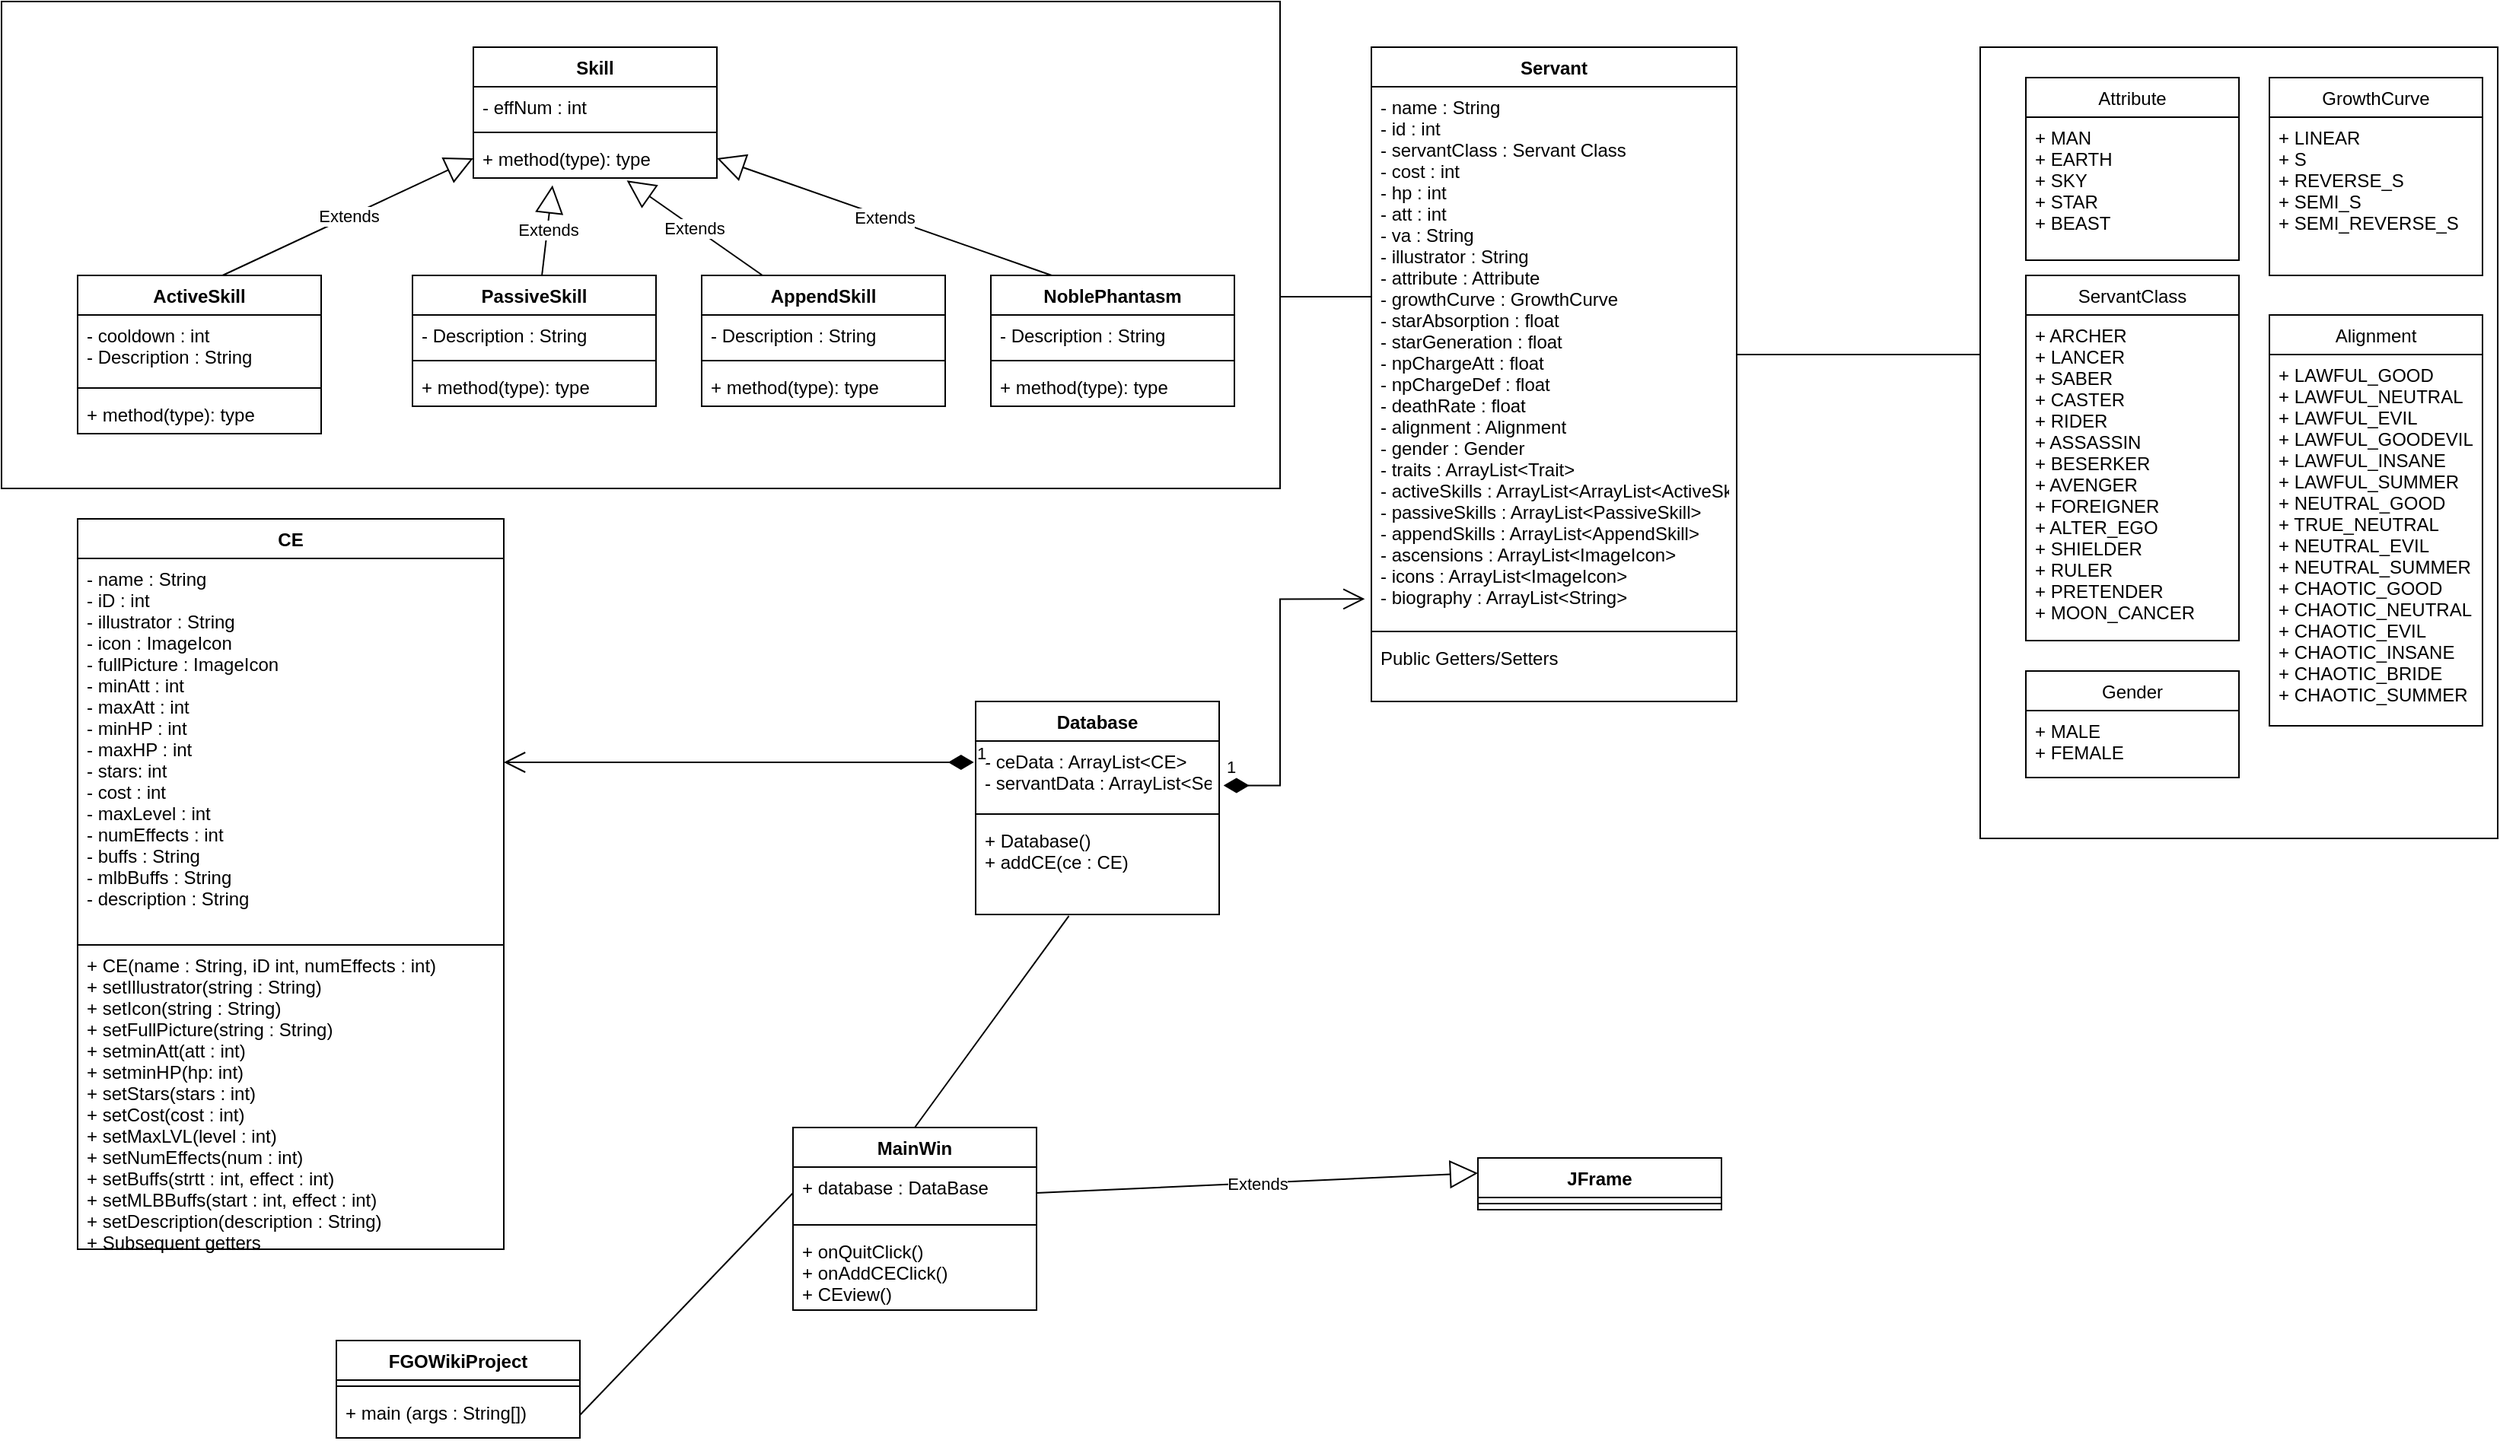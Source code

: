 <mxfile version="16.5.1" type="device"><diagram id="13ah6Uie-GgHhyqu9mPd" name="Page-1"><mxGraphModel dx="1501" dy="474" grid="1" gridSize="10" guides="1" tooltips="1" connect="1" arrows="1" fold="1" page="1" pageScale="1" pageWidth="850" pageHeight="1100" math="0" shadow="0"><root><mxCell id="0"/><mxCell id="1" parent="0"/><mxCell id="Jr32cKEPlbI3s-gcWsRq-26" value="" style="html=1;" parent="1" vertex="1"><mxGeometry x="-650" y="10" width="840" height="320" as="geometry"/></mxCell><mxCell id="uhmIGcfHE6So96rjmooI-2" value="Servant" style="swimlane;fontStyle=1;align=center;verticalAlign=top;childLayout=stackLayout;horizontal=1;startSize=26;horizontalStack=0;resizeParent=1;resizeParentMax=0;resizeLast=0;collapsible=1;marginBottom=0;" parent="1" vertex="1"><mxGeometry x="250" y="40" width="240" height="430" as="geometry"/></mxCell><mxCell id="uhmIGcfHE6So96rjmooI-3" value="- name : String&#10;- id : int&#10;- servantClass : Servant Class&#10;- cost : int&#10;- hp : int&#10;- att : int&#10;- va : String&#10;- illustrator : String&#10;- attribute : Attribute&#10;- growthCurve : GrowthCurve&#10;- starAbsorption : float&#10;- starGeneration : float&#10;- npChargeAtt : float&#10;- npChargeDef : float&#10;- deathRate : float&#10;- alignment : Alignment&#10;- gender : Gender&#10;- traits : ArrayList&lt;Trait&gt;&#10;- activeSkills : ArrayList&lt;ArrayList&lt;ActiveSkill&gt;&gt;&#10;- passiveSkills : ArrayList&lt;PassiveSkill&gt;&#10;- appendSkills : ArrayList&lt;AppendSkill&gt;&#10;- ascensions : ArrayList&lt;ImageIcon&gt;&#10;- icons : ArrayList&lt;ImageIcon&gt;&#10;- biography : ArrayList&lt;String&gt;&#10;&#10;" style="text;strokeColor=none;fillColor=none;align=left;verticalAlign=top;spacingLeft=4;spacingRight=4;overflow=hidden;rotatable=0;points=[[0,0.5],[1,0.5]];portConstraint=eastwest;" parent="uhmIGcfHE6So96rjmooI-2" vertex="1"><mxGeometry y="26" width="240" height="354" as="geometry"/></mxCell><mxCell id="uhmIGcfHE6So96rjmooI-4" value="" style="line;strokeWidth=1;fillColor=none;align=left;verticalAlign=middle;spacingTop=-1;spacingLeft=3;spacingRight=3;rotatable=0;labelPosition=right;points=[];portConstraint=eastwest;" parent="uhmIGcfHE6So96rjmooI-2" vertex="1"><mxGeometry y="380" width="240" height="8" as="geometry"/></mxCell><mxCell id="uhmIGcfHE6So96rjmooI-5" value="Public Getters/Setters&#10;" style="text;strokeColor=none;fillColor=none;align=left;verticalAlign=top;spacingLeft=4;spacingRight=4;overflow=hidden;rotatable=0;points=[[0,0.5],[1,0.5]];portConstraint=eastwest;" parent="uhmIGcfHE6So96rjmooI-2" vertex="1"><mxGeometry y="388" width="240" height="42" as="geometry"/></mxCell><mxCell id="uhmIGcfHE6So96rjmooI-14" value="CE" style="swimlane;fontStyle=1;align=center;verticalAlign=top;childLayout=stackLayout;horizontal=1;startSize=26;horizontalStack=0;resizeParent=1;resizeParentMax=0;resizeLast=0;collapsible=1;marginBottom=0;" parent="1" vertex="1"><mxGeometry x="-600" y="350" width="280" height="480" as="geometry"/></mxCell><mxCell id="uhmIGcfHE6So96rjmooI-15" value="- name : String&#10;- iD : int&#10;- illustrator : String&#10;- icon : ImageIcon&#10;- fullPicture : ImageIcon&#10;- minAtt : int&#10;- maxAtt : int&#10;- minHP : int&#10;- maxHP : int&#10;- stars: int&#10;- cost : int&#10;- maxLevel : int&#10;- numEffects : int&#10;- buffs : String&#10;- mlbBuffs : String&#10;- description : String" style="text;strokeColor=none;fillColor=none;align=left;verticalAlign=top;spacingLeft=4;spacingRight=4;overflow=hidden;rotatable=0;points=[[0,0.5],[1,0.5]];portConstraint=eastwest;" parent="uhmIGcfHE6So96rjmooI-14" vertex="1"><mxGeometry y="26" width="280" height="254" as="geometry"/></mxCell><mxCell id="uhmIGcfHE6So96rjmooI-18" value="+ CE(name : String, iD int, numEffects : int)&#10;+ setIllustrator(string : String)&#10;+ setIcon(string : String)&#10;+ setFullPicture(string : String)&#10;+ setminAtt(att : int)&#10;+ setminHP(hp: int)&#10;+ setStars(stars : int)&#10;+ setCost(cost : int)&#10;+ setMaxLVL(level : int)&#10;+ setNumEffects(num : int)&#10;+ setBuffs(strtt : int, effect : int)&#10;+ setMLBBuffs(start : int, effect : int)&#10;+ setDescription(description : String)&#10;+ Subsequent getters" style="text;strokeColor=default;fillColor=none;align=left;verticalAlign=top;spacingLeft=4;spacingRight=4;overflow=hidden;rotatable=0;points=[[0,0.5],[1,0.5]];portConstraint=eastwest;" parent="uhmIGcfHE6So96rjmooI-14" vertex="1"><mxGeometry y="280" width="280" height="200" as="geometry"/></mxCell><mxCell id="uhmIGcfHE6So96rjmooI-32" value="" style="rounded=0;whiteSpace=wrap;html=1;strokeColor=default;" parent="1" vertex="1"><mxGeometry x="650" y="40" width="340" height="520" as="geometry"/></mxCell><mxCell id="uhmIGcfHE6So96rjmooI-10" value="Attribute" style="swimlane;fontStyle=0;childLayout=stackLayout;horizontal=1;startSize=26;fillColor=none;horizontalStack=0;resizeParent=1;resizeParentMax=0;resizeLast=0;collapsible=1;marginBottom=0;" parent="1" vertex="1"><mxGeometry x="680" y="60" width="140" height="120" as="geometry"/></mxCell><mxCell id="uhmIGcfHE6So96rjmooI-11" value="+ MAN&#10;+ EARTH&#10;+ SKY&#10;+ STAR&#10;+ BEAST" style="text;strokeColor=none;fillColor=none;align=left;verticalAlign=top;spacingLeft=4;spacingRight=4;overflow=hidden;rotatable=0;points=[[0,0.5],[1,0.5]];portConstraint=eastwest;" parent="uhmIGcfHE6So96rjmooI-10" vertex="1"><mxGeometry y="26" width="140" height="94" as="geometry"/></mxCell><mxCell id="uhmIGcfHE6So96rjmooI-6" value="ServantClass" style="swimlane;fontStyle=0;childLayout=stackLayout;horizontal=1;startSize=26;fillColor=none;horizontalStack=0;resizeParent=1;resizeParentMax=0;resizeLast=0;collapsible=1;marginBottom=0;" parent="1" vertex="1"><mxGeometry x="680" y="190" width="140" height="240" as="geometry"/></mxCell><mxCell id="uhmIGcfHE6So96rjmooI-7" value="+ ARCHER&#10;+ LANCER&#10;+ SABER&#10;+ CASTER&#10;+ RIDER&#10;+ ASSASSIN&#10;+ BESERKER&#10;+ AVENGER&#10;+ FOREIGNER&#10;+ ALTER_EGO&#10;+ SHIELDER&#10;+ RULER&#10;+ PRETENDER&#10;+ MOON_CANCER" style="text;strokeColor=none;fillColor=none;align=left;verticalAlign=top;spacingLeft=4;spacingRight=4;overflow=hidden;rotatable=0;points=[[0,0.5],[1,0.5]];portConstraint=eastwest;" parent="uhmIGcfHE6So96rjmooI-6" vertex="1"><mxGeometry y="26" width="140" height="214" as="geometry"/></mxCell><mxCell id="uhmIGcfHE6So96rjmooI-23" value="GrowthCurve" style="swimlane;fontStyle=0;childLayout=stackLayout;horizontal=1;startSize=26;fillColor=none;horizontalStack=0;resizeParent=1;resizeParentMax=0;resizeLast=0;collapsible=1;marginBottom=0;strokeColor=default;" parent="1" vertex="1"><mxGeometry x="840" y="60" width="140" height="130" as="geometry"/></mxCell><mxCell id="uhmIGcfHE6So96rjmooI-24" value="+ LINEAR&#10;+ S&#10;+ REVERSE_S&#10;+ SEMI_S&#10;+ SEMI_REVERSE_S" style="text;strokeColor=none;fillColor=none;align=left;verticalAlign=top;spacingLeft=4;spacingRight=4;overflow=hidden;rotatable=0;points=[[0,0.5],[1,0.5]];portConstraint=eastwest;" parent="uhmIGcfHE6So96rjmooI-23" vertex="1"><mxGeometry y="26" width="140" height="104" as="geometry"/></mxCell><mxCell id="uhmIGcfHE6So96rjmooI-27" value="Alignment" style="swimlane;fontStyle=0;childLayout=stackLayout;horizontal=1;startSize=26;fillColor=none;horizontalStack=0;resizeParent=1;resizeParentMax=0;resizeLast=0;collapsible=1;marginBottom=0;strokeColor=default;" parent="1" vertex="1"><mxGeometry x="840" y="216" width="140" height="270" as="geometry"/></mxCell><mxCell id="uhmIGcfHE6So96rjmooI-33" style="edgeStyle=orthogonalEdgeStyle;rounded=0;orthogonalLoop=1;jettySize=auto;html=1;exitX=0.5;exitY=1;exitDx=0;exitDy=0;" parent="1" source="uhmIGcfHE6So96rjmooI-32" target="uhmIGcfHE6So96rjmooI-32" edge="1"><mxGeometry relative="1" as="geometry"/></mxCell><mxCell id="uhmIGcfHE6So96rjmooI-36" value="" style="line;strokeWidth=1;fillColor=none;align=left;verticalAlign=middle;spacingTop=-1;spacingLeft=3;spacingRight=3;rotatable=0;labelPosition=right;points=[];portConstraint=eastwest;" parent="1" vertex="1"><mxGeometry x="190" y="200" width="60" height="8" as="geometry"/></mxCell><mxCell id="Jr32cKEPlbI3s-gcWsRq-1" value="Skill" style="swimlane;fontStyle=1;align=center;verticalAlign=top;childLayout=stackLayout;horizontal=1;startSize=26;horizontalStack=0;resizeParent=1;resizeParentMax=0;resizeLast=0;collapsible=1;marginBottom=0;" parent="1" vertex="1"><mxGeometry x="-340" y="40" width="160" height="86" as="geometry"/></mxCell><mxCell id="Jr32cKEPlbI3s-gcWsRq-2" value="- effNum : int" style="text;strokeColor=none;fillColor=none;align=left;verticalAlign=top;spacingLeft=4;spacingRight=4;overflow=hidden;rotatable=0;points=[[0,0.5],[1,0.5]];portConstraint=eastwest;" parent="Jr32cKEPlbI3s-gcWsRq-1" vertex="1"><mxGeometry y="26" width="160" height="26" as="geometry"/></mxCell><mxCell id="Jr32cKEPlbI3s-gcWsRq-3" value="" style="line;strokeWidth=1;fillColor=none;align=left;verticalAlign=middle;spacingTop=-1;spacingLeft=3;spacingRight=3;rotatable=0;labelPosition=right;points=[];portConstraint=eastwest;" parent="Jr32cKEPlbI3s-gcWsRq-1" vertex="1"><mxGeometry y="52" width="160" height="8" as="geometry"/></mxCell><mxCell id="Jr32cKEPlbI3s-gcWsRq-4" value="+ method(type): type" style="text;strokeColor=none;fillColor=none;align=left;verticalAlign=top;spacingLeft=4;spacingRight=4;overflow=hidden;rotatable=0;points=[[0,0.5],[1,0.5]];portConstraint=eastwest;" parent="Jr32cKEPlbI3s-gcWsRq-1" vertex="1"><mxGeometry y="60" width="160" height="26" as="geometry"/></mxCell><mxCell id="Jr32cKEPlbI3s-gcWsRq-5" value="ActiveSkill" style="swimlane;fontStyle=1;align=center;verticalAlign=top;childLayout=stackLayout;horizontal=1;startSize=26;horizontalStack=0;resizeParent=1;resizeParentMax=0;resizeLast=0;collapsible=1;marginBottom=0;" parent="1" vertex="1"><mxGeometry x="-600" y="190" width="160" height="104" as="geometry"/></mxCell><mxCell id="Jr32cKEPlbI3s-gcWsRq-6" value="- cooldown : int&#10;- Description : String&#10;" style="text;strokeColor=none;fillColor=none;align=left;verticalAlign=top;spacingLeft=4;spacingRight=4;overflow=hidden;rotatable=0;points=[[0,0.5],[1,0.5]];portConstraint=eastwest;" parent="Jr32cKEPlbI3s-gcWsRq-5" vertex="1"><mxGeometry y="26" width="160" height="44" as="geometry"/></mxCell><mxCell id="Jr32cKEPlbI3s-gcWsRq-7" value="" style="line;strokeWidth=1;fillColor=none;align=left;verticalAlign=middle;spacingTop=-1;spacingLeft=3;spacingRight=3;rotatable=0;labelPosition=right;points=[];portConstraint=eastwest;" parent="Jr32cKEPlbI3s-gcWsRq-5" vertex="1"><mxGeometry y="70" width="160" height="8" as="geometry"/></mxCell><mxCell id="Jr32cKEPlbI3s-gcWsRq-8" value="+ method(type): type" style="text;strokeColor=none;fillColor=none;align=left;verticalAlign=top;spacingLeft=4;spacingRight=4;overflow=hidden;rotatable=0;points=[[0,0.5],[1,0.5]];portConstraint=eastwest;" parent="Jr32cKEPlbI3s-gcWsRq-5" vertex="1"><mxGeometry y="78" width="160" height="26" as="geometry"/></mxCell><mxCell id="Jr32cKEPlbI3s-gcWsRq-9" value="AppendSkill" style="swimlane;fontStyle=1;align=center;verticalAlign=top;childLayout=stackLayout;horizontal=1;startSize=26;horizontalStack=0;resizeParent=1;resizeParentMax=0;resizeLast=0;collapsible=1;marginBottom=0;" parent="1" vertex="1"><mxGeometry x="-190" y="190" width="160" height="86" as="geometry"/></mxCell><mxCell id="Jr32cKEPlbI3s-gcWsRq-10" value="- Description : String" style="text;strokeColor=none;fillColor=none;align=left;verticalAlign=top;spacingLeft=4;spacingRight=4;overflow=hidden;rotatable=0;points=[[0,0.5],[1,0.5]];portConstraint=eastwest;" parent="Jr32cKEPlbI3s-gcWsRq-9" vertex="1"><mxGeometry y="26" width="160" height="26" as="geometry"/></mxCell><mxCell id="Jr32cKEPlbI3s-gcWsRq-11" value="" style="line;strokeWidth=1;fillColor=none;align=left;verticalAlign=middle;spacingTop=-1;spacingLeft=3;spacingRight=3;rotatable=0;labelPosition=right;points=[];portConstraint=eastwest;" parent="Jr32cKEPlbI3s-gcWsRq-9" vertex="1"><mxGeometry y="52" width="160" height="8" as="geometry"/></mxCell><mxCell id="Jr32cKEPlbI3s-gcWsRq-12" value="+ method(type): type" style="text;strokeColor=none;fillColor=none;align=left;verticalAlign=top;spacingLeft=4;spacingRight=4;overflow=hidden;rotatable=0;points=[[0,0.5],[1,0.5]];portConstraint=eastwest;" parent="Jr32cKEPlbI3s-gcWsRq-9" vertex="1"><mxGeometry y="60" width="160" height="26" as="geometry"/></mxCell><mxCell id="Jr32cKEPlbI3s-gcWsRq-13" value="PassiveSkill" style="swimlane;fontStyle=1;align=center;verticalAlign=top;childLayout=stackLayout;horizontal=1;startSize=26;horizontalStack=0;resizeParent=1;resizeParentMax=0;resizeLast=0;collapsible=1;marginBottom=0;" parent="1" vertex="1"><mxGeometry x="-380" y="190" width="160" height="86" as="geometry"/></mxCell><mxCell id="Jr32cKEPlbI3s-gcWsRq-14" value="- Description : String" style="text;strokeColor=none;fillColor=none;align=left;verticalAlign=top;spacingLeft=4;spacingRight=4;overflow=hidden;rotatable=0;points=[[0,0.5],[1,0.5]];portConstraint=eastwest;" parent="Jr32cKEPlbI3s-gcWsRq-13" vertex="1"><mxGeometry y="26" width="160" height="26" as="geometry"/></mxCell><mxCell id="Jr32cKEPlbI3s-gcWsRq-15" value="" style="line;strokeWidth=1;fillColor=none;align=left;verticalAlign=middle;spacingTop=-1;spacingLeft=3;spacingRight=3;rotatable=0;labelPosition=right;points=[];portConstraint=eastwest;" parent="Jr32cKEPlbI3s-gcWsRq-13" vertex="1"><mxGeometry y="52" width="160" height="8" as="geometry"/></mxCell><mxCell id="Jr32cKEPlbI3s-gcWsRq-16" value="+ method(type): type" style="text;strokeColor=none;fillColor=none;align=left;verticalAlign=top;spacingLeft=4;spacingRight=4;overflow=hidden;rotatable=0;points=[[0,0.5],[1,0.5]];portConstraint=eastwest;" parent="Jr32cKEPlbI3s-gcWsRq-13" vertex="1"><mxGeometry y="60" width="160" height="26" as="geometry"/></mxCell><mxCell id="Jr32cKEPlbI3s-gcWsRq-17" value="NoblePhantasm" style="swimlane;fontStyle=1;align=center;verticalAlign=top;childLayout=stackLayout;horizontal=1;startSize=26;horizontalStack=0;resizeParent=1;resizeParentMax=0;resizeLast=0;collapsible=1;marginBottom=0;" parent="1" vertex="1"><mxGeometry y="190" width="160" height="86" as="geometry"/></mxCell><mxCell id="Jr32cKEPlbI3s-gcWsRq-18" value="- Description : String" style="text;strokeColor=none;fillColor=none;align=left;verticalAlign=top;spacingLeft=4;spacingRight=4;overflow=hidden;rotatable=0;points=[[0,0.5],[1,0.5]];portConstraint=eastwest;" parent="Jr32cKEPlbI3s-gcWsRq-17" vertex="1"><mxGeometry y="26" width="160" height="26" as="geometry"/></mxCell><mxCell id="Jr32cKEPlbI3s-gcWsRq-19" value="" style="line;strokeWidth=1;fillColor=none;align=left;verticalAlign=middle;spacingTop=-1;spacingLeft=3;spacingRight=3;rotatable=0;labelPosition=right;points=[];portConstraint=eastwest;" parent="Jr32cKEPlbI3s-gcWsRq-17" vertex="1"><mxGeometry y="52" width="160" height="8" as="geometry"/></mxCell><mxCell id="Jr32cKEPlbI3s-gcWsRq-20" value="+ method(type): type" style="text;strokeColor=none;fillColor=none;align=left;verticalAlign=top;spacingLeft=4;spacingRight=4;overflow=hidden;rotatable=0;points=[[0,0.5],[1,0.5]];portConstraint=eastwest;" parent="Jr32cKEPlbI3s-gcWsRq-17" vertex="1"><mxGeometry y="60" width="160" height="26" as="geometry"/></mxCell><mxCell id="Jr32cKEPlbI3s-gcWsRq-28" value="" style="line;strokeWidth=1;fillColor=none;align=left;verticalAlign=middle;spacingTop=-1;spacingLeft=3;spacingRight=3;rotatable=0;labelPosition=right;points=[];portConstraint=eastwest;" parent="1" vertex="1"><mxGeometry x="490" y="238" width="160" height="8" as="geometry"/></mxCell><mxCell id="Jr32cKEPlbI3s-gcWsRq-29" value="Database" style="swimlane;fontStyle=1;align=center;verticalAlign=top;childLayout=stackLayout;horizontal=1;startSize=26;horizontalStack=0;resizeParent=1;resizeParentMax=0;resizeLast=0;collapsible=1;marginBottom=0;" parent="1" vertex="1"><mxGeometry x="-10" y="470" width="160" height="140" as="geometry"/></mxCell><mxCell id="Jr32cKEPlbI3s-gcWsRq-30" value="- ceData : ArrayList&lt;CE&gt;&#10;- servantData : ArrayList&lt;Servant&gt;" style="text;strokeColor=none;fillColor=none;align=left;verticalAlign=top;spacingLeft=4;spacingRight=4;overflow=hidden;rotatable=0;points=[[0,0.5],[1,0.5]];portConstraint=eastwest;" parent="Jr32cKEPlbI3s-gcWsRq-29" vertex="1"><mxGeometry y="26" width="160" height="44" as="geometry"/></mxCell><mxCell id="Jr32cKEPlbI3s-gcWsRq-31" value="" style="line;strokeWidth=1;fillColor=none;align=left;verticalAlign=middle;spacingTop=-1;spacingLeft=3;spacingRight=3;rotatable=0;labelPosition=right;points=[];portConstraint=eastwest;" parent="Jr32cKEPlbI3s-gcWsRq-29" vertex="1"><mxGeometry y="70" width="160" height="8" as="geometry"/></mxCell><mxCell id="Jr32cKEPlbI3s-gcWsRq-32" value="+ Database()&#10;+ addCE(ce : CE)" style="text;strokeColor=none;fillColor=none;align=left;verticalAlign=top;spacingLeft=4;spacingRight=4;overflow=hidden;rotatable=0;points=[[0,0.5],[1,0.5]];portConstraint=eastwest;" parent="Jr32cKEPlbI3s-gcWsRq-29" vertex="1"><mxGeometry y="78" width="160" height="62" as="geometry"/></mxCell><mxCell id="Jr32cKEPlbI3s-gcWsRq-39" value="1" style="endArrow=open;html=1;endSize=12;startArrow=diamondThin;startSize=14;startFill=1;edgeStyle=orthogonalEdgeStyle;align=left;verticalAlign=bottom;rounded=0;exitX=1.018;exitY=0.664;exitDx=0;exitDy=0;entryX=-0.018;entryY=0.951;entryDx=0;entryDy=0;entryPerimeter=0;exitPerimeter=0;" parent="1" source="Jr32cKEPlbI3s-gcWsRq-30" target="uhmIGcfHE6So96rjmooI-3" edge="1"><mxGeometry x="-1" y="3" relative="1" as="geometry"><mxPoint x="150" y="560" as="sourcePoint"/><mxPoint x="80" y="470" as="targetPoint"/><Array as="points"><mxPoint x="190" y="525"/><mxPoint x="190" y="403"/></Array></mxGeometry></mxCell><mxCell id="Jr32cKEPlbI3s-gcWsRq-40" value="1" style="endArrow=open;html=1;endSize=12;startArrow=diamondThin;startSize=14;startFill=1;edgeStyle=orthogonalEdgeStyle;align=left;verticalAlign=bottom;rounded=0;exitX=-0.007;exitY=0.318;exitDx=0;exitDy=0;exitPerimeter=0;" parent="1" source="Jr32cKEPlbI3s-gcWsRq-30" edge="1"><mxGeometry x="-1" y="3" relative="1" as="geometry"><mxPoint x="-190" y="571.5" as="sourcePoint"/><mxPoint x="-320" y="510" as="targetPoint"/></mxGeometry></mxCell><mxCell id="Jr32cKEPlbI3s-gcWsRq-41" value="Extends" style="endArrow=block;endSize=16;endFill=0;html=1;rounded=0;exitX=0.595;exitY=0;exitDx=0;exitDy=0;exitPerimeter=0;entryX=0;entryY=0.5;entryDx=0;entryDy=0;" parent="1" source="Jr32cKEPlbI3s-gcWsRq-5" target="Jr32cKEPlbI3s-gcWsRq-4" edge="1"><mxGeometry width="160" relative="1" as="geometry"><mxPoint x="340" y="440" as="sourcePoint"/><mxPoint x="500" y="440" as="targetPoint"/></mxGeometry></mxCell><mxCell id="Jr32cKEPlbI3s-gcWsRq-42" value="Extends" style="endArrow=block;endSize=16;endFill=0;html=1;rounded=0;entryX=0.325;entryY=1.185;entryDx=0;entryDy=0;entryPerimeter=0;" parent="1" source="Jr32cKEPlbI3s-gcWsRq-13" target="Jr32cKEPlbI3s-gcWsRq-4" edge="1"><mxGeometry width="160" relative="1" as="geometry"><mxPoint x="-494.8" y="200" as="sourcePoint"/><mxPoint x="-330" y="123" as="targetPoint"/></mxGeometry></mxCell><mxCell id="Jr32cKEPlbI3s-gcWsRq-43" value="Extends" style="endArrow=block;endSize=16;endFill=0;html=1;rounded=0;exitX=0.25;exitY=0;exitDx=0;exitDy=0;entryX=0.63;entryY=1.062;entryDx=0;entryDy=0;entryPerimeter=0;" parent="1" source="Jr32cKEPlbI3s-gcWsRq-9" target="Jr32cKEPlbI3s-gcWsRq-4" edge="1"><mxGeometry width="160" relative="1" as="geometry"><mxPoint x="-284.951" y="200" as="sourcePoint"/><mxPoint x="-220" y="130" as="targetPoint"/></mxGeometry></mxCell><mxCell id="Jr32cKEPlbI3s-gcWsRq-44" value="Extends" style="endArrow=block;endSize=16;endFill=0;html=1;rounded=0;entryX=1;entryY=0.5;entryDx=0;entryDy=0;exitX=0.25;exitY=0;exitDx=0;exitDy=0;" parent="1" source="Jr32cKEPlbI3s-gcWsRq-17" target="Jr32cKEPlbI3s-gcWsRq-4" edge="1"><mxGeometry width="160" relative="1" as="geometry"><mxPoint x="-274.951" y="210" as="sourcePoint"/><mxPoint x="-268" y="150.81" as="targetPoint"/></mxGeometry></mxCell><mxCell id="Jr32cKEPlbI3s-gcWsRq-45" value="Gender" style="swimlane;fontStyle=0;childLayout=stackLayout;horizontal=1;startSize=26;fillColor=none;horizontalStack=0;resizeParent=1;resizeParentMax=0;resizeLast=0;collapsible=1;marginBottom=0;" parent="1" vertex="1"><mxGeometry x="680" y="450" width="140" height="70" as="geometry"/></mxCell><mxCell id="Jr32cKEPlbI3s-gcWsRq-46" value="+ MALE&#10;+ FEMALE" style="text;strokeColor=none;fillColor=none;align=left;verticalAlign=top;spacingLeft=4;spacingRight=4;overflow=hidden;rotatable=0;points=[[0,0.5],[1,0.5]];portConstraint=eastwest;" parent="Jr32cKEPlbI3s-gcWsRq-45" vertex="1"><mxGeometry y="26" width="140" height="44" as="geometry"/></mxCell><mxCell id="Jr32cKEPlbI3s-gcWsRq-49" value="FGOWikiProject" style="swimlane;fontStyle=1;align=center;verticalAlign=top;childLayout=stackLayout;horizontal=1;startSize=26;horizontalStack=0;resizeParent=1;resizeParentMax=0;resizeLast=0;collapsible=1;marginBottom=0;" parent="1" vertex="1"><mxGeometry x="-430" y="890" width="160" height="64" as="geometry"/></mxCell><mxCell id="Jr32cKEPlbI3s-gcWsRq-51" value="" style="line;strokeWidth=1;fillColor=none;align=left;verticalAlign=middle;spacingTop=-1;spacingLeft=3;spacingRight=3;rotatable=0;labelPosition=right;points=[];portConstraint=eastwest;" parent="Jr32cKEPlbI3s-gcWsRq-49" vertex="1"><mxGeometry y="26" width="160" height="8" as="geometry"/></mxCell><mxCell id="Jr32cKEPlbI3s-gcWsRq-52" value="+ main (args : String[])" style="text;strokeColor=none;fillColor=none;align=left;verticalAlign=top;spacingLeft=4;spacingRight=4;overflow=hidden;rotatable=0;points=[[0,0.5],[1,0.5]];portConstraint=eastwest;" parent="Jr32cKEPlbI3s-gcWsRq-49" vertex="1"><mxGeometry y="34" width="160" height="30" as="geometry"/></mxCell><mxCell id="Jr32cKEPlbI3s-gcWsRq-53" value="MainWin" style="swimlane;fontStyle=1;align=center;verticalAlign=top;childLayout=stackLayout;horizontal=1;startSize=26;horizontalStack=0;resizeParent=1;resizeParentMax=0;resizeLast=0;collapsible=1;marginBottom=0;" parent="1" vertex="1"><mxGeometry x="-130" y="750" width="160" height="120" as="geometry"/></mxCell><mxCell id="Jr32cKEPlbI3s-gcWsRq-54" value="+ database : DataBase" style="text;strokeColor=none;fillColor=none;align=left;verticalAlign=top;spacingLeft=4;spacingRight=4;overflow=hidden;rotatable=0;points=[[0,0.5],[1,0.5]];portConstraint=eastwest;" parent="Jr32cKEPlbI3s-gcWsRq-53" vertex="1"><mxGeometry y="26" width="160" height="34" as="geometry"/></mxCell><mxCell id="Jr32cKEPlbI3s-gcWsRq-55" value="" style="line;strokeWidth=1;fillColor=none;align=left;verticalAlign=middle;spacingTop=-1;spacingLeft=3;spacingRight=3;rotatable=0;labelPosition=right;points=[];portConstraint=eastwest;" parent="Jr32cKEPlbI3s-gcWsRq-53" vertex="1"><mxGeometry y="60" width="160" height="8" as="geometry"/></mxCell><mxCell id="Jr32cKEPlbI3s-gcWsRq-56" value="+ onQuitClick()&#10;+ onAddCEClick()&#10;+ CEview()" style="text;strokeColor=none;fillColor=none;align=left;verticalAlign=top;spacingLeft=4;spacingRight=4;overflow=hidden;rotatable=0;points=[[0,0.5],[1,0.5]];portConstraint=eastwest;" parent="Jr32cKEPlbI3s-gcWsRq-53" vertex="1"><mxGeometry y="68" width="160" height="52" as="geometry"/></mxCell><mxCell id="Jr32cKEPlbI3s-gcWsRq-57" value="" style="endArrow=none;html=1;rounded=0;exitX=0.5;exitY=0;exitDx=0;exitDy=0;entryX=0.383;entryY=1.015;entryDx=0;entryDy=0;entryPerimeter=0;" parent="1" source="Jr32cKEPlbI3s-gcWsRq-53" target="Jr32cKEPlbI3s-gcWsRq-32" edge="1"><mxGeometry width="50" height="50" relative="1" as="geometry"><mxPoint x="400" y="720" as="sourcePoint"/><mxPoint x="450" y="670" as="targetPoint"/><Array as="points"/></mxGeometry></mxCell><mxCell id="Jr32cKEPlbI3s-gcWsRq-58" value="" style="endArrow=none;html=1;rounded=0;exitX=1;exitY=0.5;exitDx=0;exitDy=0;entryX=0;entryY=0.5;entryDx=0;entryDy=0;" parent="1" source="Jr32cKEPlbI3s-gcWsRq-52" target="Jr32cKEPlbI3s-gcWsRq-54" edge="1"><mxGeometry width="50" height="50" relative="1" as="geometry"><mxPoint x="40" y="803" as="sourcePoint"/><mxPoint x="261.28" y="634.39" as="targetPoint"/><Array as="points"/></mxGeometry></mxCell><mxCell id="uhmIGcfHE6So96rjmooI-28" value="+ LAWFUL_GOOD&#10;+ LAWFUL_NEUTRAL&#10;+ LAWFUL_EVIL&#10;+ LAWFUL_GOODEVIL&#10;+ LAWFUL_INSANE&#10;+ LAWFUL_SUMMER&#10;+ NEUTRAL_GOOD&#10;+ TRUE_NEUTRAL&#10;+ NEUTRAL_EVIL&#10;+ NEUTRAL_SUMMER&#10;+ CHAOTIC_GOOD&#10;+ CHAOTIC_NEUTRAL&#10;+ CHAOTIC_EVIL&#10;+ CHAOTIC_INSANE&#10;+ CHAOTIC_BRIDE&#10;+ CHAOTIC_SUMMER&#10;" style="text;strokeColor=none;fillColor=none;align=left;verticalAlign=top;spacingLeft=4;spacingRight=4;overflow=hidden;rotatable=0;points=[[0,0.5],[1,0.5]];portConstraint=eastwest;" parent="1" vertex="1"><mxGeometry x="840" y="242" width="140" height="244" as="geometry"/></mxCell><mxCell id="oQ-2GB2aTXzYLyjlNu5t-5" value="JFrame" style="swimlane;fontStyle=1;align=center;verticalAlign=top;childLayout=stackLayout;horizontal=1;startSize=26;horizontalStack=0;resizeParent=1;resizeParentMax=0;resizeLast=0;collapsible=1;marginBottom=0;" vertex="1" parent="1"><mxGeometry x="320" y="770" width="160" height="34" as="geometry"/></mxCell><mxCell id="oQ-2GB2aTXzYLyjlNu5t-7" value="" style="line;strokeWidth=1;fillColor=none;align=left;verticalAlign=middle;spacingTop=-1;spacingLeft=3;spacingRight=3;rotatable=0;labelPosition=right;points=[];portConstraint=eastwest;" vertex="1" parent="oQ-2GB2aTXzYLyjlNu5t-5"><mxGeometry y="26" width="160" height="8" as="geometry"/></mxCell><mxCell id="oQ-2GB2aTXzYLyjlNu5t-11" value="Extends" style="endArrow=block;endSize=16;endFill=0;html=1;rounded=0;exitX=1;exitY=0.5;exitDx=0;exitDy=0;" edge="1" parent="1" source="Jr32cKEPlbI3s-gcWsRq-54"><mxGeometry width="160" relative="1" as="geometry"><mxPoint x="60" y="730" as="sourcePoint"/><mxPoint x="320" y="780" as="targetPoint"/></mxGeometry></mxCell></root></mxGraphModel></diagram></mxfile>